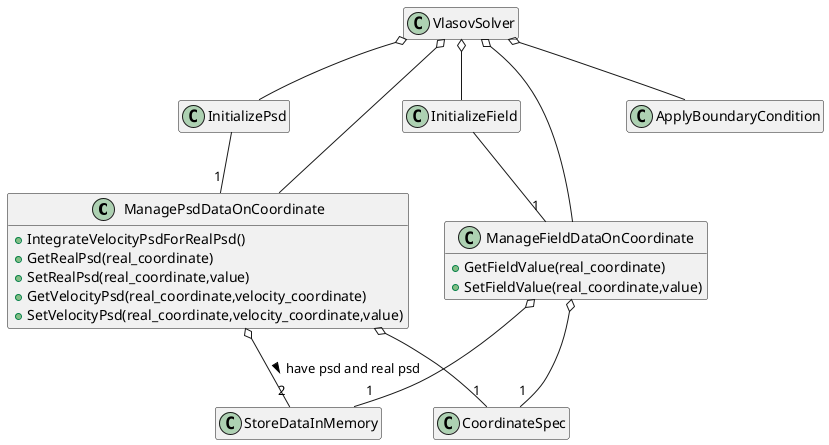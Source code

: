 @startuml class_design_outline

class ManagePsdDataOnCoordinate{
    + IntegrateVelocityPsdForRealPsd()
    + GetRealPsd(real_coordinate)
    + SetRealPsd(real_coordinate,value)
    + GetVelocityPsd(real_coordinate,velocity_coordinate)
    + SetVelocityPsd(real_coordinate,velocity_coordinate,value)
}
   

class ManageFieldDataOnCoordinate{


    + GetFieldValue(real_coordinate)
    + SetFieldValue(real_coordinate,value)


}

class StoreDataInMemory{
    
}

class CoordinateSpec{
   
}

class InitializePsd{

}

class InitializeField{

}

class VlasovSolver{

}

class ApplyBoundaryCondition{
    
}

VlasovSolver o-- ManagePsdDataOnCoordinate
VlasovSolver o-- ManageFieldDataOnCoordinate

VlasovSolver o-- ApplyBoundaryCondition

ManagePsdDataOnCoordinate o-- "2" StoreDataInMemory : have psd and real psd >
ManageFieldDataOnCoordinate o-- "1" StoreDataInMemory

ManagePsdDataOnCoordinate o-- "1" CoordinateSpec 
ManageFieldDataOnCoordinate o-- "1" CoordinateSpec

InitializeField -- "1"ManageFieldDataOnCoordinate
InitializePsd -- "1"ManagePsdDataOnCoordinate

VlasovSolver o--InitializePsd
VlasovSolver o--InitializeField

hide members
show ManageFieldDataOnCoordinate method
show ManagePsdDataOnCoordinate method

@enduml